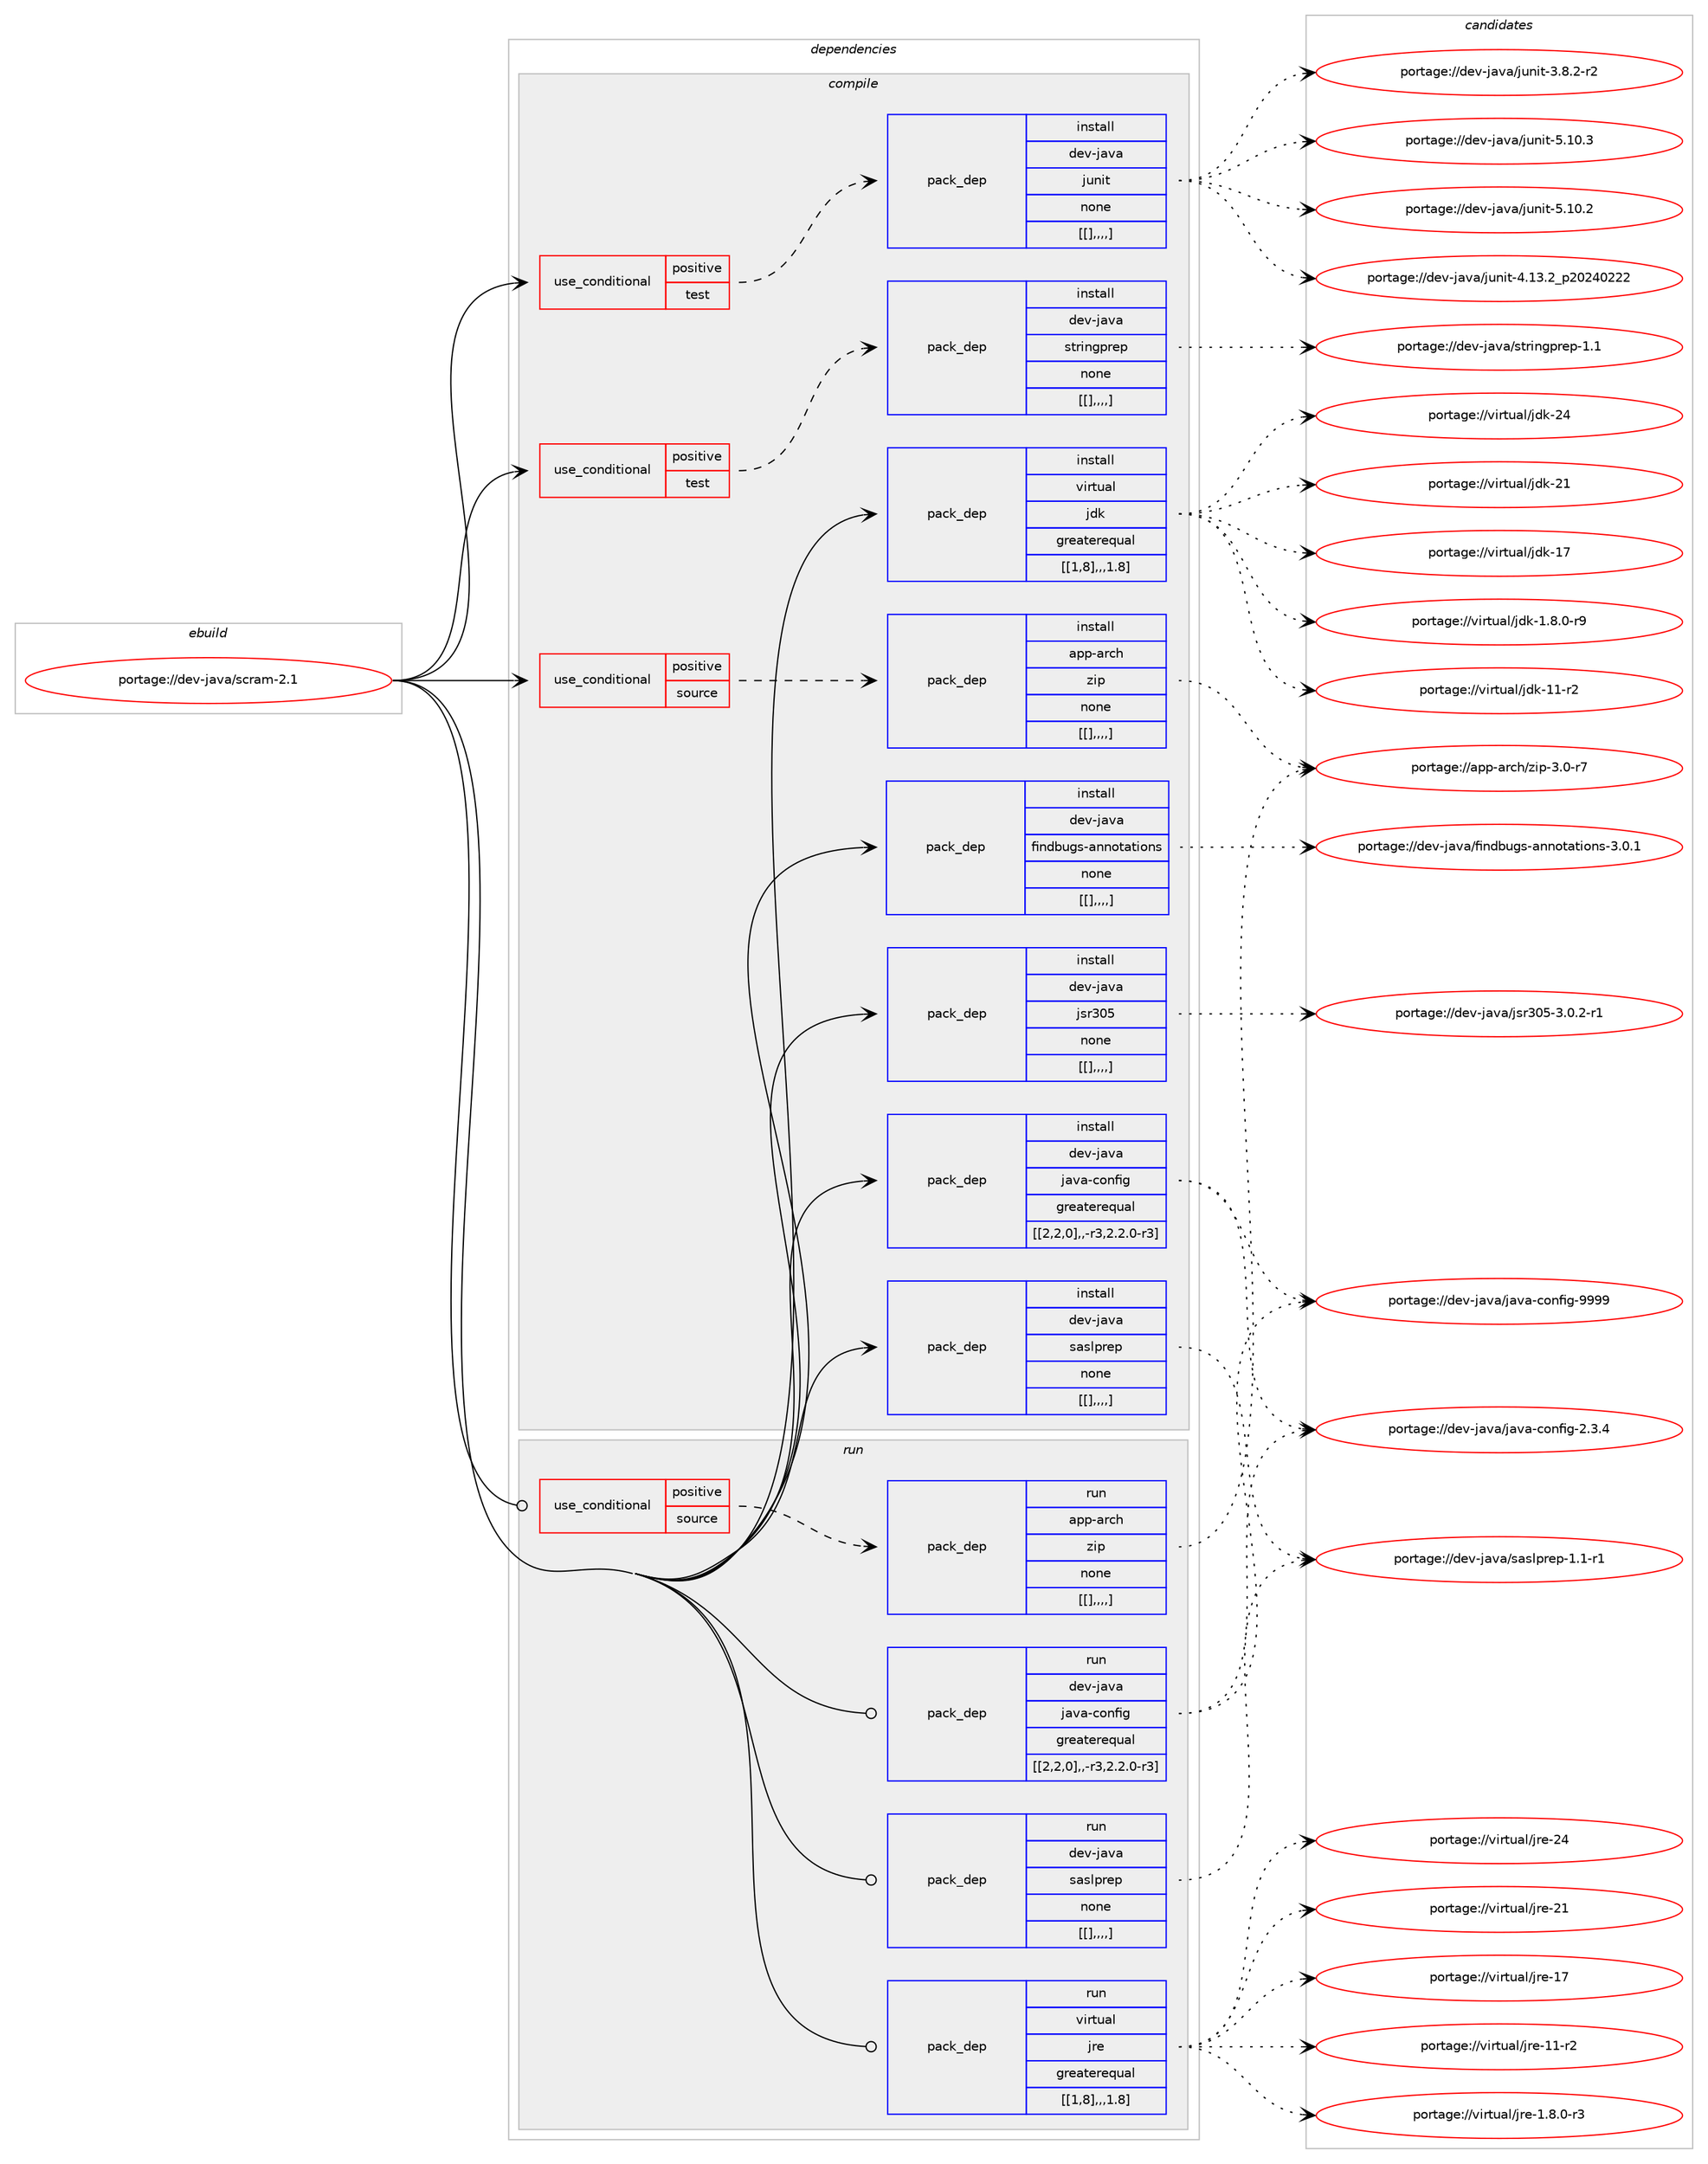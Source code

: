 digraph prolog {

# *************
# Graph options
# *************

newrank=true;
concentrate=true;
compound=true;
graph [rankdir=LR,fontname=Helvetica,fontsize=10,ranksep=1.5];#, ranksep=2.5, nodesep=0.2];
edge  [arrowhead=vee];
node  [fontname=Helvetica,fontsize=10];

# **********
# The ebuild
# **********

subgraph cluster_leftcol {
color=gray;
label=<<i>ebuild</i>>;
id [label="portage://dev-java/scram-2.1", color=red, width=4, href="../dev-java/scram-2.1.svg"];
}

# ****************
# The dependencies
# ****************

subgraph cluster_midcol {
color=gray;
label=<<i>dependencies</i>>;
subgraph cluster_compile {
fillcolor="#eeeeee";
style=filled;
label=<<i>compile</i>>;
subgraph cond22809 {
dependency97557 [label=<<TABLE BORDER="0" CELLBORDER="1" CELLSPACING="0" CELLPADDING="4"><TR><TD ROWSPAN="3" CELLPADDING="10">use_conditional</TD></TR><TR><TD>positive</TD></TR><TR><TD>source</TD></TR></TABLE>>, shape=none, color=red];
subgraph pack73690 {
dependency97558 [label=<<TABLE BORDER="0" CELLBORDER="1" CELLSPACING="0" CELLPADDING="4" WIDTH="220"><TR><TD ROWSPAN="6" CELLPADDING="30">pack_dep</TD></TR><TR><TD WIDTH="110">install</TD></TR><TR><TD>app-arch</TD></TR><TR><TD>zip</TD></TR><TR><TD>none</TD></TR><TR><TD>[[],,,,]</TD></TR></TABLE>>, shape=none, color=blue];
}
dependency97557:e -> dependency97558:w [weight=20,style="dashed",arrowhead="vee"];
}
id:e -> dependency97557:w [weight=20,style="solid",arrowhead="vee"];
subgraph cond22810 {
dependency97559 [label=<<TABLE BORDER="0" CELLBORDER="1" CELLSPACING="0" CELLPADDING="4"><TR><TD ROWSPAN="3" CELLPADDING="10">use_conditional</TD></TR><TR><TD>positive</TD></TR><TR><TD>test</TD></TR></TABLE>>, shape=none, color=red];
subgraph pack73691 {
dependency97560 [label=<<TABLE BORDER="0" CELLBORDER="1" CELLSPACING="0" CELLPADDING="4" WIDTH="220"><TR><TD ROWSPAN="6" CELLPADDING="30">pack_dep</TD></TR><TR><TD WIDTH="110">install</TD></TR><TR><TD>dev-java</TD></TR><TR><TD>junit</TD></TR><TR><TD>none</TD></TR><TR><TD>[[],,,,]</TD></TR></TABLE>>, shape=none, color=blue];
}
dependency97559:e -> dependency97560:w [weight=20,style="dashed",arrowhead="vee"];
}
id:e -> dependency97559:w [weight=20,style="solid",arrowhead="vee"];
subgraph cond22811 {
dependency97561 [label=<<TABLE BORDER="0" CELLBORDER="1" CELLSPACING="0" CELLPADDING="4"><TR><TD ROWSPAN="3" CELLPADDING="10">use_conditional</TD></TR><TR><TD>positive</TD></TR><TR><TD>test</TD></TR></TABLE>>, shape=none, color=red];
subgraph pack73692 {
dependency97562 [label=<<TABLE BORDER="0" CELLBORDER="1" CELLSPACING="0" CELLPADDING="4" WIDTH="220"><TR><TD ROWSPAN="6" CELLPADDING="30">pack_dep</TD></TR><TR><TD WIDTH="110">install</TD></TR><TR><TD>dev-java</TD></TR><TR><TD>stringprep</TD></TR><TR><TD>none</TD></TR><TR><TD>[[],,,,]</TD></TR></TABLE>>, shape=none, color=blue];
}
dependency97561:e -> dependency97562:w [weight=20,style="dashed",arrowhead="vee"];
}
id:e -> dependency97561:w [weight=20,style="solid",arrowhead="vee"];
subgraph pack73693 {
dependency97563 [label=<<TABLE BORDER="0" CELLBORDER="1" CELLSPACING="0" CELLPADDING="4" WIDTH="220"><TR><TD ROWSPAN="6" CELLPADDING="30">pack_dep</TD></TR><TR><TD WIDTH="110">install</TD></TR><TR><TD>dev-java</TD></TR><TR><TD>findbugs-annotations</TD></TR><TR><TD>none</TD></TR><TR><TD>[[],,,,]</TD></TR></TABLE>>, shape=none, color=blue];
}
id:e -> dependency97563:w [weight=20,style="solid",arrowhead="vee"];
subgraph pack73694 {
dependency97564 [label=<<TABLE BORDER="0" CELLBORDER="1" CELLSPACING="0" CELLPADDING="4" WIDTH="220"><TR><TD ROWSPAN="6" CELLPADDING="30">pack_dep</TD></TR><TR><TD WIDTH="110">install</TD></TR><TR><TD>dev-java</TD></TR><TR><TD>java-config</TD></TR><TR><TD>greaterequal</TD></TR><TR><TD>[[2,2,0],,-r3,2.2.0-r3]</TD></TR></TABLE>>, shape=none, color=blue];
}
id:e -> dependency97564:w [weight=20,style="solid",arrowhead="vee"];
subgraph pack73695 {
dependency97565 [label=<<TABLE BORDER="0" CELLBORDER="1" CELLSPACING="0" CELLPADDING="4" WIDTH="220"><TR><TD ROWSPAN="6" CELLPADDING="30">pack_dep</TD></TR><TR><TD WIDTH="110">install</TD></TR><TR><TD>dev-java</TD></TR><TR><TD>jsr305</TD></TR><TR><TD>none</TD></TR><TR><TD>[[],,,,]</TD></TR></TABLE>>, shape=none, color=blue];
}
id:e -> dependency97565:w [weight=20,style="solid",arrowhead="vee"];
subgraph pack73696 {
dependency97566 [label=<<TABLE BORDER="0" CELLBORDER="1" CELLSPACING="0" CELLPADDING="4" WIDTH="220"><TR><TD ROWSPAN="6" CELLPADDING="30">pack_dep</TD></TR><TR><TD WIDTH="110">install</TD></TR><TR><TD>dev-java</TD></TR><TR><TD>saslprep</TD></TR><TR><TD>none</TD></TR><TR><TD>[[],,,,]</TD></TR></TABLE>>, shape=none, color=blue];
}
id:e -> dependency97566:w [weight=20,style="solid",arrowhead="vee"];
subgraph pack73697 {
dependency97567 [label=<<TABLE BORDER="0" CELLBORDER="1" CELLSPACING="0" CELLPADDING="4" WIDTH="220"><TR><TD ROWSPAN="6" CELLPADDING="30">pack_dep</TD></TR><TR><TD WIDTH="110">install</TD></TR><TR><TD>virtual</TD></TR><TR><TD>jdk</TD></TR><TR><TD>greaterequal</TD></TR><TR><TD>[[1,8],,,1.8]</TD></TR></TABLE>>, shape=none, color=blue];
}
id:e -> dependency97567:w [weight=20,style="solid",arrowhead="vee"];
}
subgraph cluster_compileandrun {
fillcolor="#eeeeee";
style=filled;
label=<<i>compile and run</i>>;
}
subgraph cluster_run {
fillcolor="#eeeeee";
style=filled;
label=<<i>run</i>>;
subgraph cond22812 {
dependency97568 [label=<<TABLE BORDER="0" CELLBORDER="1" CELLSPACING="0" CELLPADDING="4"><TR><TD ROWSPAN="3" CELLPADDING="10">use_conditional</TD></TR><TR><TD>positive</TD></TR><TR><TD>source</TD></TR></TABLE>>, shape=none, color=red];
subgraph pack73698 {
dependency97569 [label=<<TABLE BORDER="0" CELLBORDER="1" CELLSPACING="0" CELLPADDING="4" WIDTH="220"><TR><TD ROWSPAN="6" CELLPADDING="30">pack_dep</TD></TR><TR><TD WIDTH="110">run</TD></TR><TR><TD>app-arch</TD></TR><TR><TD>zip</TD></TR><TR><TD>none</TD></TR><TR><TD>[[],,,,]</TD></TR></TABLE>>, shape=none, color=blue];
}
dependency97568:e -> dependency97569:w [weight=20,style="dashed",arrowhead="vee"];
}
id:e -> dependency97568:w [weight=20,style="solid",arrowhead="odot"];
subgraph pack73699 {
dependency97570 [label=<<TABLE BORDER="0" CELLBORDER="1" CELLSPACING="0" CELLPADDING="4" WIDTH="220"><TR><TD ROWSPAN="6" CELLPADDING="30">pack_dep</TD></TR><TR><TD WIDTH="110">run</TD></TR><TR><TD>dev-java</TD></TR><TR><TD>java-config</TD></TR><TR><TD>greaterequal</TD></TR><TR><TD>[[2,2,0],,-r3,2.2.0-r3]</TD></TR></TABLE>>, shape=none, color=blue];
}
id:e -> dependency97570:w [weight=20,style="solid",arrowhead="odot"];
subgraph pack73700 {
dependency97571 [label=<<TABLE BORDER="0" CELLBORDER="1" CELLSPACING="0" CELLPADDING="4" WIDTH="220"><TR><TD ROWSPAN="6" CELLPADDING="30">pack_dep</TD></TR><TR><TD WIDTH="110">run</TD></TR><TR><TD>dev-java</TD></TR><TR><TD>saslprep</TD></TR><TR><TD>none</TD></TR><TR><TD>[[],,,,]</TD></TR></TABLE>>, shape=none, color=blue];
}
id:e -> dependency97571:w [weight=20,style="solid",arrowhead="odot"];
subgraph pack73701 {
dependency97572 [label=<<TABLE BORDER="0" CELLBORDER="1" CELLSPACING="0" CELLPADDING="4" WIDTH="220"><TR><TD ROWSPAN="6" CELLPADDING="30">pack_dep</TD></TR><TR><TD WIDTH="110">run</TD></TR><TR><TD>virtual</TD></TR><TR><TD>jre</TD></TR><TR><TD>greaterequal</TD></TR><TR><TD>[[1,8],,,1.8]</TD></TR></TABLE>>, shape=none, color=blue];
}
id:e -> dependency97572:w [weight=20,style="solid",arrowhead="odot"];
}
}

# **************
# The candidates
# **************

subgraph cluster_choices {
rank=same;
color=gray;
label=<<i>candidates</i>>;

subgraph choice73690 {
color=black;
nodesep=1;
choice9711211245971149910447122105112455146484511455 [label="portage://app-arch/zip-3.0-r7", color=red, width=4,href="../app-arch/zip-3.0-r7.svg"];
dependency97558:e -> choice9711211245971149910447122105112455146484511455:w [style=dotted,weight="100"];
}
subgraph choice73691 {
color=black;
nodesep=1;
choice1001011184510697118974710611711010511645534649484651 [label="portage://dev-java/junit-5.10.3", color=red, width=4,href="../dev-java/junit-5.10.3.svg"];
choice1001011184510697118974710611711010511645534649484650 [label="portage://dev-java/junit-5.10.2", color=red, width=4,href="../dev-java/junit-5.10.2.svg"];
choice1001011184510697118974710611711010511645524649514650951125048505248505050 [label="portage://dev-java/junit-4.13.2_p20240222", color=red, width=4,href="../dev-java/junit-4.13.2_p20240222.svg"];
choice100101118451069711897471061171101051164551465646504511450 [label="portage://dev-java/junit-3.8.2-r2", color=red, width=4,href="../dev-java/junit-3.8.2-r2.svg"];
dependency97560:e -> choice1001011184510697118974710611711010511645534649484651:w [style=dotted,weight="100"];
dependency97560:e -> choice1001011184510697118974710611711010511645534649484650:w [style=dotted,weight="100"];
dependency97560:e -> choice1001011184510697118974710611711010511645524649514650951125048505248505050:w [style=dotted,weight="100"];
dependency97560:e -> choice100101118451069711897471061171101051164551465646504511450:w [style=dotted,weight="100"];
}
subgraph choice73692 {
color=black;
nodesep=1;
choice1001011184510697118974711511611410511010311211410111245494649 [label="portage://dev-java/stringprep-1.1", color=red, width=4,href="../dev-java/stringprep-1.1.svg"];
dependency97562:e -> choice1001011184510697118974711511611410511010311211410111245494649:w [style=dotted,weight="100"];
}
subgraph choice73693 {
color=black;
nodesep=1;
choice1001011184510697118974710210511010098117103115459711011011111697116105111110115455146484649 [label="portage://dev-java/findbugs-annotations-3.0.1", color=red, width=4,href="../dev-java/findbugs-annotations-3.0.1.svg"];
dependency97563:e -> choice1001011184510697118974710210511010098117103115459711011011111697116105111110115455146484649:w [style=dotted,weight="100"];
}
subgraph choice73694 {
color=black;
nodesep=1;
choice10010111845106971189747106971189745991111101021051034557575757 [label="portage://dev-java/java-config-9999", color=red, width=4,href="../dev-java/java-config-9999.svg"];
choice1001011184510697118974710697118974599111110102105103455046514652 [label="portage://dev-java/java-config-2.3.4", color=red, width=4,href="../dev-java/java-config-2.3.4.svg"];
dependency97564:e -> choice10010111845106971189747106971189745991111101021051034557575757:w [style=dotted,weight="100"];
dependency97564:e -> choice1001011184510697118974710697118974599111110102105103455046514652:w [style=dotted,weight="100"];
}
subgraph choice73695 {
color=black;
nodesep=1;
choice100101118451069711897471061151145148534551464846504511449 [label="portage://dev-java/jsr305-3.0.2-r1", color=red, width=4,href="../dev-java/jsr305-3.0.2-r1.svg"];
dependency97565:e -> choice100101118451069711897471061151145148534551464846504511449:w [style=dotted,weight="100"];
}
subgraph choice73696 {
color=black;
nodesep=1;
choice1001011184510697118974711597115108112114101112454946494511449 [label="portage://dev-java/saslprep-1.1-r1", color=red, width=4,href="../dev-java/saslprep-1.1-r1.svg"];
dependency97566:e -> choice1001011184510697118974711597115108112114101112454946494511449:w [style=dotted,weight="100"];
}
subgraph choice73697 {
color=black;
nodesep=1;
choice1181051141161179710847106100107455052 [label="portage://virtual/jdk-24", color=red, width=4,href="../virtual/jdk-24.svg"];
choice1181051141161179710847106100107455049 [label="portage://virtual/jdk-21", color=red, width=4,href="../virtual/jdk-21.svg"];
choice1181051141161179710847106100107454955 [label="portage://virtual/jdk-17", color=red, width=4,href="../virtual/jdk-17.svg"];
choice11810511411611797108471061001074549494511450 [label="portage://virtual/jdk-11-r2", color=red, width=4,href="../virtual/jdk-11-r2.svg"];
choice11810511411611797108471061001074549465646484511457 [label="portage://virtual/jdk-1.8.0-r9", color=red, width=4,href="../virtual/jdk-1.8.0-r9.svg"];
dependency97567:e -> choice1181051141161179710847106100107455052:w [style=dotted,weight="100"];
dependency97567:e -> choice1181051141161179710847106100107455049:w [style=dotted,weight="100"];
dependency97567:e -> choice1181051141161179710847106100107454955:w [style=dotted,weight="100"];
dependency97567:e -> choice11810511411611797108471061001074549494511450:w [style=dotted,weight="100"];
dependency97567:e -> choice11810511411611797108471061001074549465646484511457:w [style=dotted,weight="100"];
}
subgraph choice73698 {
color=black;
nodesep=1;
choice9711211245971149910447122105112455146484511455 [label="portage://app-arch/zip-3.0-r7", color=red, width=4,href="../app-arch/zip-3.0-r7.svg"];
dependency97569:e -> choice9711211245971149910447122105112455146484511455:w [style=dotted,weight="100"];
}
subgraph choice73699 {
color=black;
nodesep=1;
choice10010111845106971189747106971189745991111101021051034557575757 [label="portage://dev-java/java-config-9999", color=red, width=4,href="../dev-java/java-config-9999.svg"];
choice1001011184510697118974710697118974599111110102105103455046514652 [label="portage://dev-java/java-config-2.3.4", color=red, width=4,href="../dev-java/java-config-2.3.4.svg"];
dependency97570:e -> choice10010111845106971189747106971189745991111101021051034557575757:w [style=dotted,weight="100"];
dependency97570:e -> choice1001011184510697118974710697118974599111110102105103455046514652:w [style=dotted,weight="100"];
}
subgraph choice73700 {
color=black;
nodesep=1;
choice1001011184510697118974711597115108112114101112454946494511449 [label="portage://dev-java/saslprep-1.1-r1", color=red, width=4,href="../dev-java/saslprep-1.1-r1.svg"];
dependency97571:e -> choice1001011184510697118974711597115108112114101112454946494511449:w [style=dotted,weight="100"];
}
subgraph choice73701 {
color=black;
nodesep=1;
choice1181051141161179710847106114101455052 [label="portage://virtual/jre-24", color=red, width=4,href="../virtual/jre-24.svg"];
choice1181051141161179710847106114101455049 [label="portage://virtual/jre-21", color=red, width=4,href="../virtual/jre-21.svg"];
choice1181051141161179710847106114101454955 [label="portage://virtual/jre-17", color=red, width=4,href="../virtual/jre-17.svg"];
choice11810511411611797108471061141014549494511450 [label="portage://virtual/jre-11-r2", color=red, width=4,href="../virtual/jre-11-r2.svg"];
choice11810511411611797108471061141014549465646484511451 [label="portage://virtual/jre-1.8.0-r3", color=red, width=4,href="../virtual/jre-1.8.0-r3.svg"];
dependency97572:e -> choice1181051141161179710847106114101455052:w [style=dotted,weight="100"];
dependency97572:e -> choice1181051141161179710847106114101455049:w [style=dotted,weight="100"];
dependency97572:e -> choice1181051141161179710847106114101454955:w [style=dotted,weight="100"];
dependency97572:e -> choice11810511411611797108471061141014549494511450:w [style=dotted,weight="100"];
dependency97572:e -> choice11810511411611797108471061141014549465646484511451:w [style=dotted,weight="100"];
}
}

}
